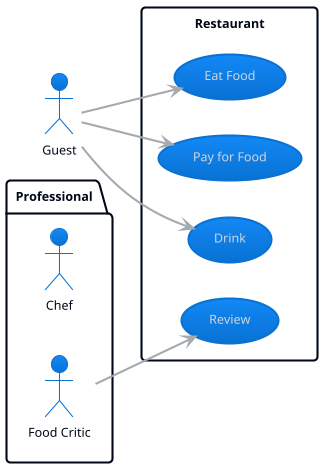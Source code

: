 ' Do not edit
' Theme Gallery
' autogenerated by script
'
@startuml
!theme cloudscape-design
left to right direction

actor Guest as g
package Professional {
  actor Chef as c
  actor "Food Critic" as fc
}

rectangle Restaurant {
  usecase "Eat Food" as UC1
  usecase "Pay for Food" as UC2
  usecase "Drink" as UC3
  usecase "Review" as UC4
}

fc --> UC4
g --> UC1
g --> UC2
g --> UC3
@enduml
